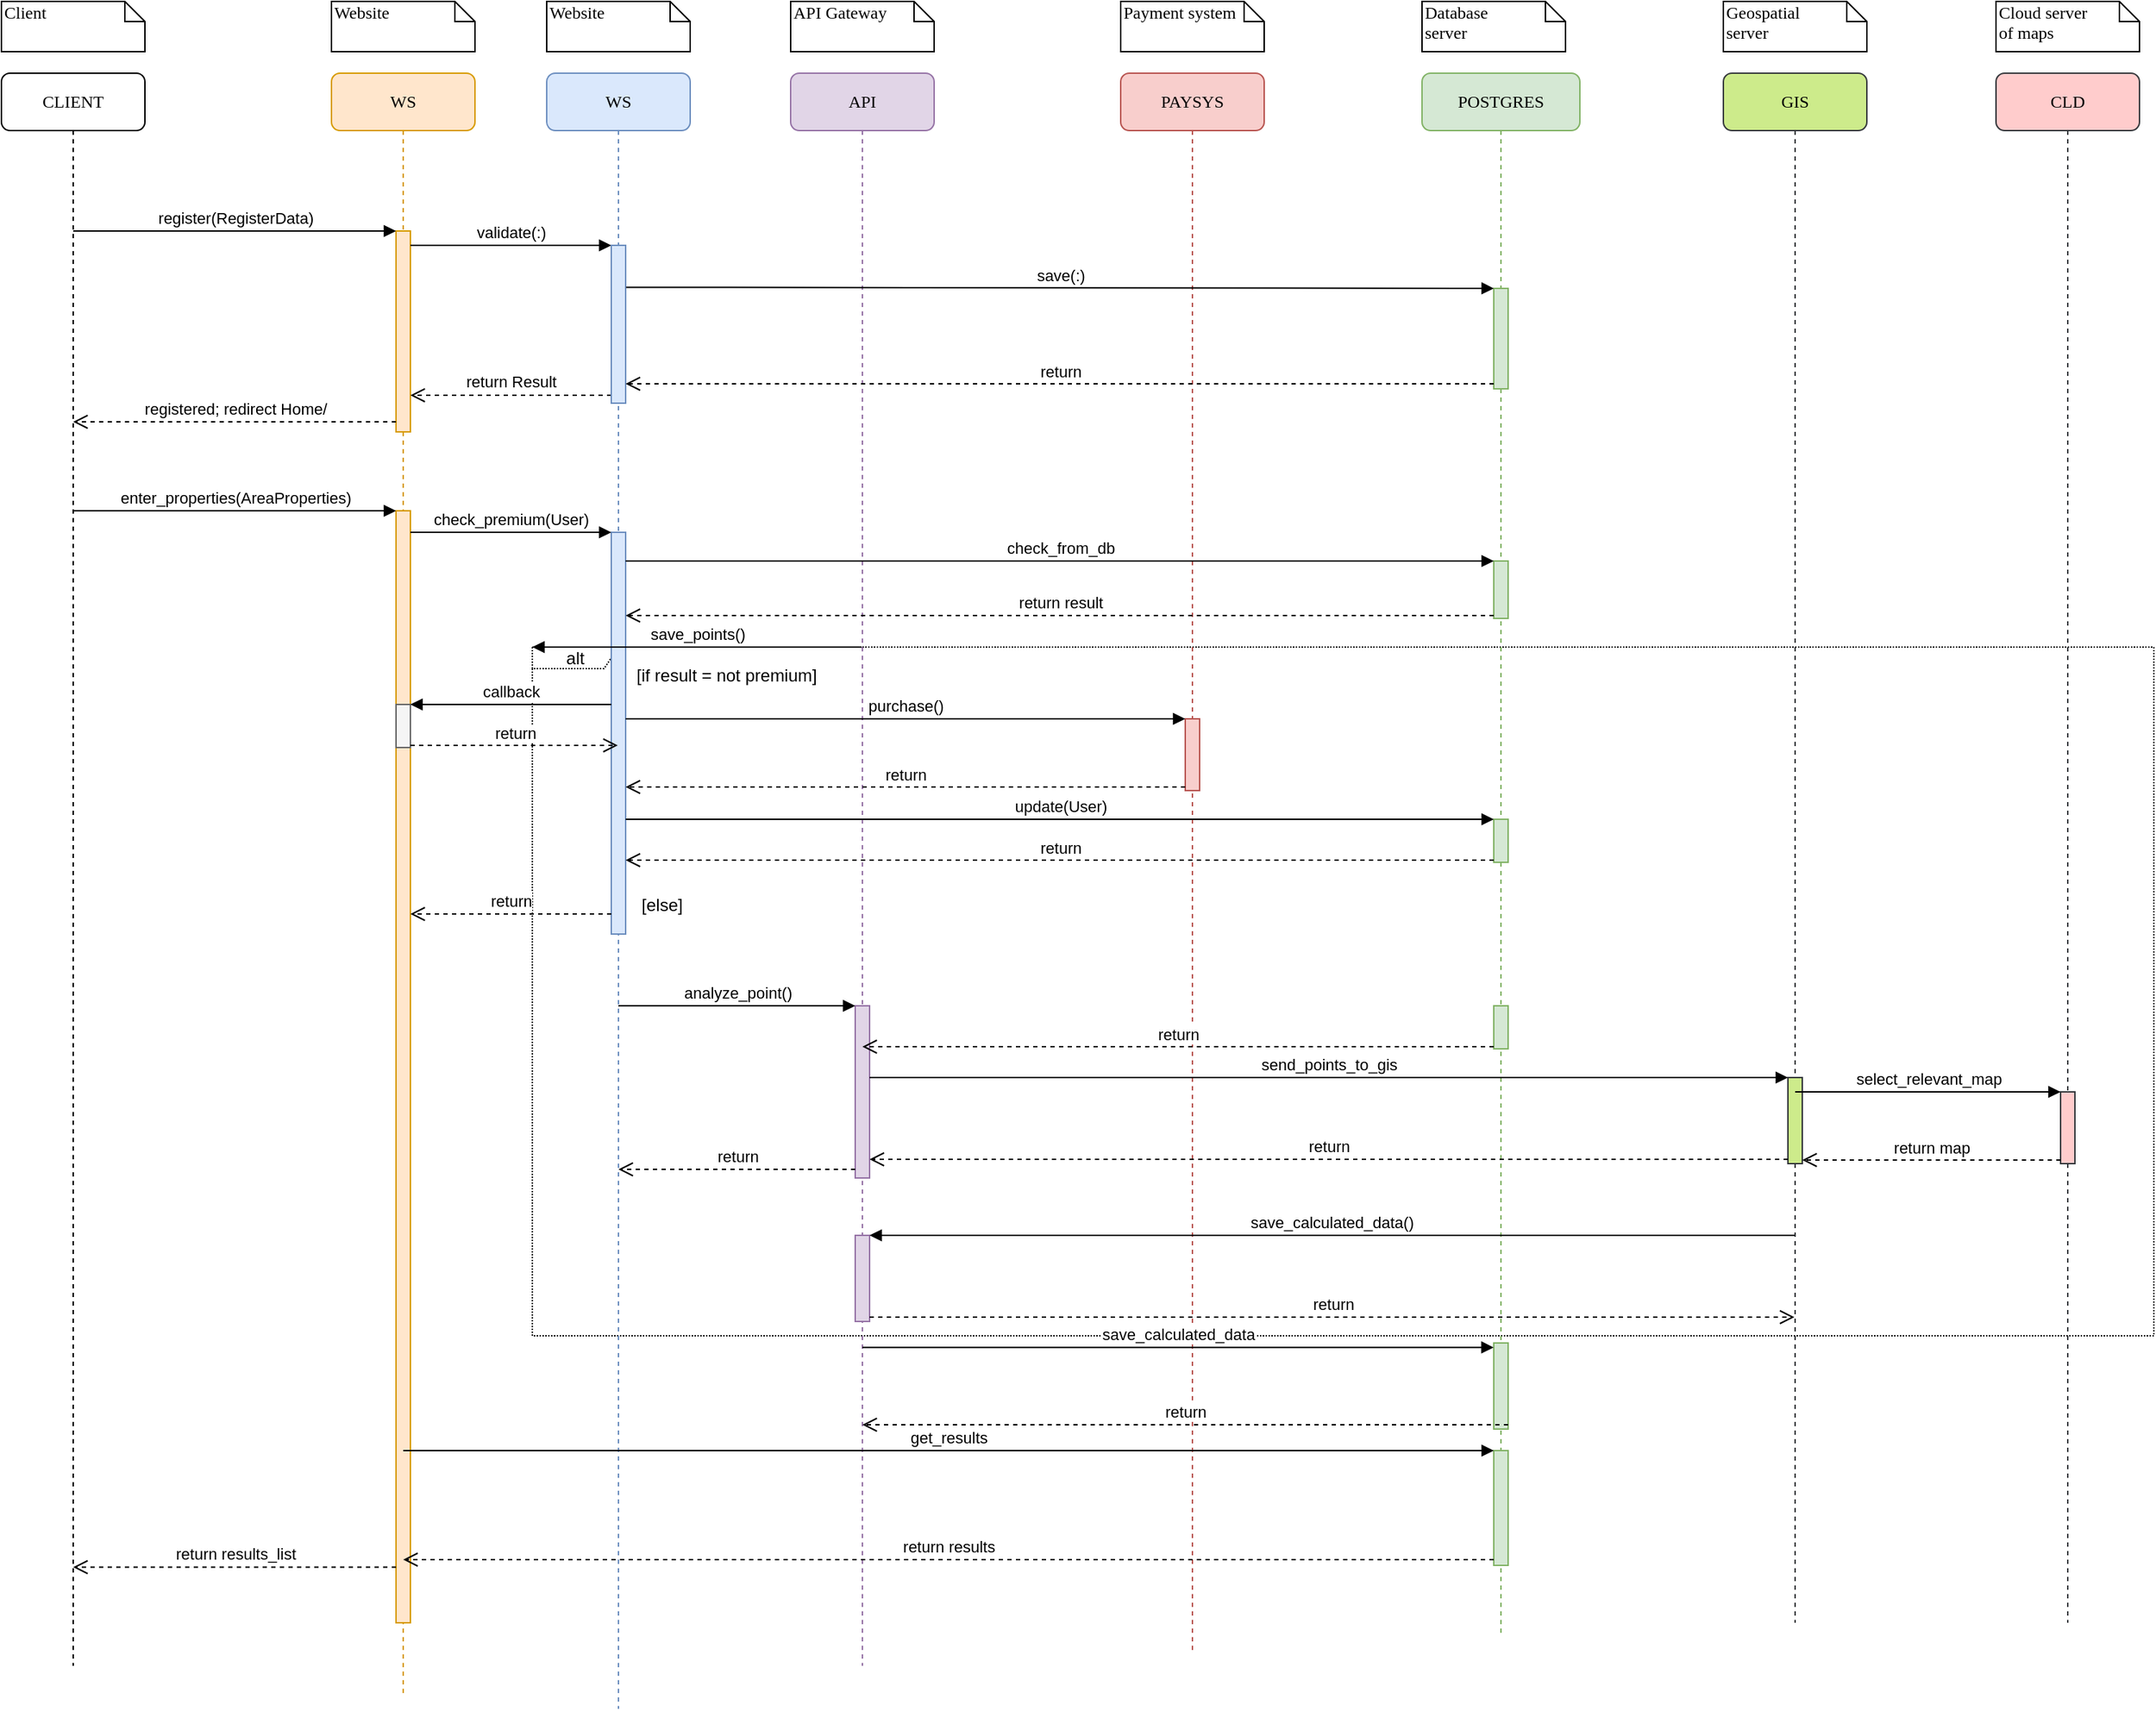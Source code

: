 <mxfile version="13.1.14" type="github">
  <diagram name="Page-1" id="13e1069c-82ec-6db2-03f1-153e76fe0fe0">
    <mxGraphModel dx="3580" dy="1160" grid="1" gridSize="10" guides="1" tooltips="1" connect="1" arrows="1" fold="1" page="1" pageScale="1" pageWidth="1100" pageHeight="850" background="#ffffff" math="0" shadow="0">
      <root>
        <mxCell id="0" />
        <mxCell id="1" parent="0" />
        <mxCell id="dP9IBsU2OXOMszbP1CLj-30" value="alt" style="shape=umlFrame;whiteSpace=wrap;html=1;width=60;height=15;dashed=1;dashPattern=1 1;" parent="1" vertex="1">
          <mxGeometry x="360" y="480" width="1130" height="480" as="geometry" />
        </mxCell>
        <mxCell id="7baba1c4bc27f4b0-2" value="WS" style="shape=umlLifeline;perimeter=lifelinePerimeter;whiteSpace=wrap;html=1;container=1;collapsible=0;recursiveResize=0;outlineConnect=0;rounded=1;shadow=0;comic=0;labelBackgroundColor=none;strokeWidth=1;fontFamily=Verdana;fontSize=12;align=center;fillColor=#ffe6cc;strokeColor=#d79b00;" parent="1" vertex="1">
          <mxGeometry x="220" y="80" width="100" height="1130" as="geometry" />
        </mxCell>
        <mxCell id="dP9IBsU2OXOMszbP1CLj-15" value="" style="html=1;points=[];perimeter=orthogonalPerimeter;fillColor=#ffe6cc;strokeColor=#d79b00;" parent="7baba1c4bc27f4b0-2" vertex="1">
          <mxGeometry x="45" y="305" width="10" height="775" as="geometry" />
        </mxCell>
        <mxCell id="dP9IBsU2OXOMszbP1CLj-32" value="" style="html=1;points=[];perimeter=orthogonalPerimeter;fillColor=#f5f5f5;strokeColor=#666666;fontColor=#333333;" parent="7baba1c4bc27f4b0-2" vertex="1">
          <mxGeometry x="45" y="440" width="10" height="30" as="geometry" />
        </mxCell>
        <mxCell id="7baba1c4bc27f4b0-3" value="API" style="shape=umlLifeline;perimeter=lifelinePerimeter;whiteSpace=wrap;html=1;container=1;collapsible=0;recursiveResize=0;outlineConnect=0;rounded=1;shadow=0;comic=0;labelBackgroundColor=none;strokeWidth=1;fontFamily=Verdana;fontSize=12;align=center;fillColor=#e1d5e7;strokeColor=#9673a6;" parent="1" vertex="1">
          <mxGeometry x="540" y="80" width="100" height="1110" as="geometry" />
        </mxCell>
        <mxCell id="dP9IBsU2OXOMszbP1CLj-36" value="" style="html=1;points=[];perimeter=orthogonalPerimeter;fillColor=#e1d5e7;strokeColor=#9673a6;" parent="7baba1c4bc27f4b0-3" vertex="1">
          <mxGeometry x="45" y="650" width="10" height="120" as="geometry" />
        </mxCell>
        <mxCell id="dP9IBsU2OXOMszbP1CLj-51" value="" style="html=1;points=[];perimeter=orthogonalPerimeter;fillColor=#e1d5e7;strokeColor=#9673a6;" parent="7baba1c4bc27f4b0-3" vertex="1">
          <mxGeometry x="45" y="810" width="10" height="60" as="geometry" />
        </mxCell>
        <mxCell id="7baba1c4bc27f4b0-4" value="PAYSYS" style="shape=umlLifeline;perimeter=lifelinePerimeter;whiteSpace=wrap;html=1;container=1;collapsible=0;recursiveResize=0;outlineConnect=0;rounded=1;shadow=0;comic=0;labelBackgroundColor=none;strokeWidth=1;fontFamily=Verdana;fontSize=12;align=center;fillColor=#f8cecc;strokeColor=#b85450;" parent="1" vertex="1">
          <mxGeometry x="770" y="80" width="100" height="1100" as="geometry" />
        </mxCell>
        <mxCell id="dP9IBsU2OXOMszbP1CLj-24" value="" style="html=1;points=[];perimeter=orthogonalPerimeter;fillColor=#f8cecc;strokeColor=#b85450;" parent="7baba1c4bc27f4b0-4" vertex="1">
          <mxGeometry x="45" y="450" width="10" height="50" as="geometry" />
        </mxCell>
        <mxCell id="7baba1c4bc27f4b0-5" value="POSTGRES" style="shape=umlLifeline;perimeter=lifelinePerimeter;whiteSpace=wrap;html=1;container=1;collapsible=0;recursiveResize=0;outlineConnect=0;rounded=1;shadow=0;comic=0;labelBackgroundColor=none;strokeWidth=1;fontFamily=Verdana;fontSize=12;align=center;fillColor=#d5e8d4;strokeColor=#82b366;" parent="1" vertex="1">
          <mxGeometry x="980" y="80" width="110" height="1090" as="geometry" />
        </mxCell>
        <mxCell id="dP9IBsU2OXOMszbP1CLj-14" value="" style="html=1;points=[];perimeter=orthogonalPerimeter;fillColor=#d5e8d4;strokeColor=#82b366;" parent="7baba1c4bc27f4b0-5" vertex="1">
          <mxGeometry x="50" y="150" width="10" height="70" as="geometry" />
        </mxCell>
        <mxCell id="dP9IBsU2OXOMszbP1CLj-27" value="" style="html=1;points=[];perimeter=orthogonalPerimeter;fillColor=#d5e8d4;strokeColor=#82b366;" parent="7baba1c4bc27f4b0-5" vertex="1">
          <mxGeometry x="50" y="340" width="10" height="40" as="geometry" />
        </mxCell>
        <mxCell id="dP9IBsU2OXOMszbP1CLj-21" value="" style="html=1;points=[];perimeter=orthogonalPerimeter;fillColor=#d5e8d4;strokeColor=#82b366;" parent="7baba1c4bc27f4b0-5" vertex="1">
          <mxGeometry x="50" y="520" width="10" height="30" as="geometry" />
        </mxCell>
        <mxCell id="dP9IBsU2OXOMszbP1CLj-39" value="" style="html=1;points=[];perimeter=orthogonalPerimeter;fillColor=#d5e8d4;strokeColor=#82b366;" parent="7baba1c4bc27f4b0-5" vertex="1">
          <mxGeometry x="50" y="650" width="10" height="30" as="geometry" />
        </mxCell>
        <mxCell id="dP9IBsU2OXOMszbP1CLj-56" value="" style="html=1;points=[];perimeter=orthogonalPerimeter;fillColor=#d5e8d4;strokeColor=#82b366;" parent="7baba1c4bc27f4b0-5" vertex="1">
          <mxGeometry x="50" y="885" width="10" height="60" as="geometry" />
        </mxCell>
        <mxCell id="dP9IBsU2OXOMszbP1CLj-61" value="" style="html=1;points=[];perimeter=orthogonalPerimeter;fillColor=#d5e8d4;strokeColor=#82b366;" parent="7baba1c4bc27f4b0-5" vertex="1">
          <mxGeometry x="50" y="960" width="10" height="80" as="geometry" />
        </mxCell>
        <mxCell id="7baba1c4bc27f4b0-6" value="GIS" style="shape=umlLifeline;perimeter=lifelinePerimeter;whiteSpace=wrap;html=1;container=1;collapsible=0;recursiveResize=0;outlineConnect=0;rounded=1;shadow=0;comic=0;labelBackgroundColor=none;strokeWidth=1;fontFamily=Verdana;fontSize=12;align=center;fillColor=#cdeb8b;strokeColor=#36393d;" parent="1" vertex="1">
          <mxGeometry x="1190" y="80" width="100" height="1080" as="geometry" />
        </mxCell>
        <mxCell id="dP9IBsU2OXOMszbP1CLj-42" value="" style="html=1;points=[];perimeter=orthogonalPerimeter;fillColor=#cdeb8b;strokeColor=#36393d;" parent="7baba1c4bc27f4b0-6" vertex="1">
          <mxGeometry x="45" y="700" width="10" height="60" as="geometry" />
        </mxCell>
        <mxCell id="7baba1c4bc27f4b0-7" value="CLD" style="shape=umlLifeline;perimeter=lifelinePerimeter;whiteSpace=wrap;html=1;container=1;collapsible=0;recursiveResize=0;outlineConnect=0;rounded=1;shadow=0;comic=0;labelBackgroundColor=none;strokeWidth=1;fontFamily=Verdana;fontSize=12;align=center;fillColor=#ffcccc;strokeColor=#36393d;" parent="1" vertex="1">
          <mxGeometry x="1380" y="80" width="100" height="1080" as="geometry" />
        </mxCell>
        <mxCell id="dP9IBsU2OXOMszbP1CLj-45" value="" style="html=1;points=[];perimeter=orthogonalPerimeter;fillColor=#ffcccc;strokeColor=#36393d;" parent="7baba1c4bc27f4b0-7" vertex="1">
          <mxGeometry x="45" y="710" width="10" height="50" as="geometry" />
        </mxCell>
        <mxCell id="7baba1c4bc27f4b0-8" value="CLIENT" style="shape=umlLifeline;perimeter=lifelinePerimeter;whiteSpace=wrap;html=1;container=1;collapsible=0;recursiveResize=0;outlineConnect=0;rounded=1;shadow=0;comic=0;labelBackgroundColor=none;strokeWidth=1;fontFamily=Verdana;fontSize=12;align=center;" parent="1" vertex="1">
          <mxGeometry x="-10" y="80" width="100" height="1110" as="geometry" />
        </mxCell>
        <mxCell id="7baba1c4bc27f4b0-40" value="Client" style="shape=note;whiteSpace=wrap;html=1;size=14;verticalAlign=top;align=left;spacingTop=-6;rounded=0;shadow=0;comic=0;labelBackgroundColor=none;strokeWidth=1;fontFamily=Verdana;fontSize=12" parent="1" vertex="1">
          <mxGeometry x="-10" y="30" width="100" height="35" as="geometry" />
        </mxCell>
        <mxCell id="7baba1c4bc27f4b0-41" value="Website " style="shape=note;whiteSpace=wrap;html=1;size=14;verticalAlign=top;align=left;spacingTop=-6;rounded=0;shadow=0;comic=0;labelBackgroundColor=none;strokeWidth=1;fontFamily=Verdana;fontSize=12" parent="1" vertex="1">
          <mxGeometry x="220" y="30" width="100" height="35" as="geometry" />
        </mxCell>
        <mxCell id="7baba1c4bc27f4b0-42" value="API Gateway" style="shape=note;whiteSpace=wrap;html=1;size=14;verticalAlign=top;align=left;spacingTop=-6;rounded=0;shadow=0;comic=0;labelBackgroundColor=none;strokeWidth=1;fontFamily=Verdana;fontSize=12" parent="1" vertex="1">
          <mxGeometry x="540" y="30" width="100" height="35" as="geometry" />
        </mxCell>
        <mxCell id="7baba1c4bc27f4b0-43" value="Payment system" style="shape=note;whiteSpace=wrap;html=1;size=14;verticalAlign=top;align=left;spacingTop=-6;rounded=0;shadow=0;comic=0;labelBackgroundColor=none;strokeWidth=1;fontFamily=Verdana;fontSize=12" parent="1" vertex="1">
          <mxGeometry x="770" y="30" width="100" height="35" as="geometry" />
        </mxCell>
        <mxCell id="7baba1c4bc27f4b0-44" value="&lt;div&gt;Database&lt;/div&gt;&lt;div&gt; server&lt;/div&gt;" style="shape=note;whiteSpace=wrap;html=1;size=14;verticalAlign=top;align=left;spacingTop=-6;rounded=0;shadow=0;comic=0;labelBackgroundColor=none;strokeWidth=1;fontFamily=Verdana;fontSize=12" parent="1" vertex="1">
          <mxGeometry x="980" y="30" width="100" height="35" as="geometry" />
        </mxCell>
        <mxCell id="7baba1c4bc27f4b0-45" value="&lt;div&gt;Geospatial&lt;/div&gt;&lt;div&gt;server&lt;br&gt;&lt;/div&gt;" style="shape=note;whiteSpace=wrap;html=1;size=14;verticalAlign=top;align=left;spacingTop=-6;rounded=0;shadow=0;comic=0;labelBackgroundColor=none;strokeWidth=1;fontFamily=Verdana;fontSize=12" parent="1" vertex="1">
          <mxGeometry x="1190" y="30" width="100" height="35" as="geometry" />
        </mxCell>
        <mxCell id="7baba1c4bc27f4b0-46" value="&lt;div&gt;Cloud server&lt;/div&gt;&lt;div&gt;of maps&lt;br&gt;&lt;/div&gt;" style="shape=note;whiteSpace=wrap;html=1;size=14;verticalAlign=top;align=left;spacingTop=-6;rounded=0;shadow=0;comic=0;labelBackgroundColor=none;strokeWidth=1;fontFamily=Verdana;fontSize=12" parent="1" vertex="1">
          <mxGeometry x="1380" y="30" width="100" height="35" as="geometry" />
        </mxCell>
        <mxCell id="dP9IBsU2OXOMszbP1CLj-3" value="" style="html=1;points=[];perimeter=orthogonalPerimeter;fillColor=#ffe6cc;strokeColor=#d79b00;" parent="1" vertex="1">
          <mxGeometry x="265" y="190" width="10" height="140" as="geometry" />
        </mxCell>
        <mxCell id="dP9IBsU2OXOMszbP1CLj-4" value="register(RegisterData)" style="html=1;verticalAlign=bottom;endArrow=block;entryX=0;entryY=0;" parent="1" source="7baba1c4bc27f4b0-8" target="dP9IBsU2OXOMszbP1CLj-3" edge="1">
          <mxGeometry relative="1" as="geometry">
            <mxPoint x="380" y="140" as="sourcePoint" />
          </mxGeometry>
        </mxCell>
        <mxCell id="dP9IBsU2OXOMszbP1CLj-5" value="registered; redirect Home/" style="html=1;verticalAlign=bottom;endArrow=open;dashed=1;endSize=8;exitX=0;exitY=0.95;" parent="1" source="dP9IBsU2OXOMszbP1CLj-3" target="7baba1c4bc27f4b0-8" edge="1">
          <mxGeometry relative="1" as="geometry">
            <mxPoint x="380" y="216" as="targetPoint" />
          </mxGeometry>
        </mxCell>
        <mxCell id="dP9IBsU2OXOMszbP1CLj-7" value="validate(:)" style="html=1;verticalAlign=bottom;endArrow=block;entryX=0;entryY=0;" parent="1" source="dP9IBsU2OXOMszbP1CLj-3" target="dP9IBsU2OXOMszbP1CLj-6" edge="1">
          <mxGeometry relative="1" as="geometry">
            <mxPoint x="340" y="270" as="sourcePoint" />
          </mxGeometry>
        </mxCell>
        <mxCell id="dP9IBsU2OXOMszbP1CLj-8" value="return Result" style="html=1;verticalAlign=bottom;endArrow=open;dashed=1;endSize=8;exitX=0;exitY=0.95;" parent="1" source="dP9IBsU2OXOMszbP1CLj-6" target="dP9IBsU2OXOMszbP1CLj-3" edge="1">
          <mxGeometry relative="1" as="geometry">
            <mxPoint x="840" y="266" as="targetPoint" />
          </mxGeometry>
        </mxCell>
        <mxCell id="dP9IBsU2OXOMszbP1CLj-9" value="WS" style="shape=umlLifeline;perimeter=lifelinePerimeter;whiteSpace=wrap;html=1;container=1;collapsible=0;recursiveResize=0;outlineConnect=0;rounded=1;shadow=0;comic=0;labelBackgroundColor=none;strokeWidth=1;fontFamily=Verdana;fontSize=12;align=center;fillColor=#dae8fc;strokeColor=#6c8ebf;" parent="1" vertex="1">
          <mxGeometry x="370" y="80" width="100" height="1140" as="geometry" />
        </mxCell>
        <mxCell id="dP9IBsU2OXOMszbP1CLj-6" value="" style="html=1;points=[];perimeter=orthogonalPerimeter;fillColor=#dae8fc;strokeColor=#6c8ebf;" parent="dP9IBsU2OXOMszbP1CLj-9" vertex="1">
          <mxGeometry x="45" y="120" width="10" height="110" as="geometry" />
        </mxCell>
        <mxCell id="dP9IBsU2OXOMszbP1CLj-18" value="" style="html=1;points=[];perimeter=orthogonalPerimeter;fillColor=#dae8fc;strokeColor=#6c8ebf;" parent="dP9IBsU2OXOMszbP1CLj-9" vertex="1">
          <mxGeometry x="45" y="320" width="10" height="280" as="geometry" />
        </mxCell>
        <mxCell id="dP9IBsU2OXOMszbP1CLj-31" value="[if result = not premium]" style="text;html=1;align=center;verticalAlign=middle;resizable=0;points=[];autosize=1;" parent="dP9IBsU2OXOMszbP1CLj-9" vertex="1">
          <mxGeometry x="55" y="410" width="140" height="20" as="geometry" />
        </mxCell>
        <mxCell id="dP9IBsU2OXOMszbP1CLj-10" value="Website " style="shape=note;whiteSpace=wrap;html=1;size=14;verticalAlign=top;align=left;spacingTop=-6;rounded=0;shadow=0;comic=0;labelBackgroundColor=none;strokeWidth=1;fontFamily=Verdana;fontSize=12" parent="1" vertex="1">
          <mxGeometry x="370" y="30" width="100" height="35" as="geometry" />
        </mxCell>
        <mxCell id="dP9IBsU2OXOMszbP1CLj-12" value="save(:)" style="html=1;verticalAlign=bottom;endArrow=block;entryX=0;entryY=0;exitX=1.034;exitY=0.28;exitDx=0;exitDy=0;exitPerimeter=0;" parent="1" target="dP9IBsU2OXOMszbP1CLj-14" edge="1">
          <mxGeometry relative="1" as="geometry">
            <mxPoint x="425.34" y="229.2" as="sourcePoint" />
          </mxGeometry>
        </mxCell>
        <mxCell id="dP9IBsU2OXOMszbP1CLj-13" value="return" style="html=1;verticalAlign=bottom;endArrow=open;dashed=1;endSize=8;exitX=0;exitY=0.95;" parent="1" source="dP9IBsU2OXOMszbP1CLj-14" edge="1">
          <mxGeometry relative="1" as="geometry">
            <mxPoint x="425" y="296.5" as="targetPoint" />
          </mxGeometry>
        </mxCell>
        <mxCell id="dP9IBsU2OXOMszbP1CLj-16" value="enter_properties(AreaProperties)" style="html=1;verticalAlign=bottom;endArrow=block;entryX=0;entryY=0;" parent="1" source="7baba1c4bc27f4b0-8" target="dP9IBsU2OXOMszbP1CLj-15" edge="1">
          <mxGeometry relative="1" as="geometry">
            <mxPoint x="400" y="330" as="sourcePoint" />
          </mxGeometry>
        </mxCell>
        <mxCell id="dP9IBsU2OXOMszbP1CLj-17" value="return results_list" style="html=1;verticalAlign=bottom;endArrow=open;dashed=1;endSize=8;exitX=0;exitY=0.95;" parent="1" source="dP9IBsU2OXOMszbP1CLj-15" target="7baba1c4bc27f4b0-8" edge="1">
          <mxGeometry relative="1" as="geometry">
            <mxPoint x="400" y="406" as="targetPoint" />
          </mxGeometry>
        </mxCell>
        <mxCell id="dP9IBsU2OXOMszbP1CLj-19" value="check_premium(User)" style="html=1;verticalAlign=bottom;endArrow=block;entryX=0;entryY=0;" parent="1" source="dP9IBsU2OXOMszbP1CLj-15" target="dP9IBsU2OXOMszbP1CLj-18" edge="1">
          <mxGeometry relative="1" as="geometry">
            <mxPoint x="345" y="385" as="sourcePoint" />
          </mxGeometry>
        </mxCell>
        <mxCell id="dP9IBsU2OXOMszbP1CLj-20" value="return" style="html=1;verticalAlign=bottom;endArrow=open;dashed=1;endSize=8;exitX=0;exitY=0.95;" parent="1" source="dP9IBsU2OXOMszbP1CLj-18" target="dP9IBsU2OXOMszbP1CLj-15" edge="1">
          <mxGeometry relative="1" as="geometry">
            <mxPoint x="270" y="461" as="targetPoint" />
          </mxGeometry>
        </mxCell>
        <mxCell id="dP9IBsU2OXOMszbP1CLj-22" value="update(User)" style="html=1;verticalAlign=bottom;endArrow=block;entryX=0;entryY=0;" parent="1" source="dP9IBsU2OXOMszbP1CLj-18" target="dP9IBsU2OXOMszbP1CLj-21" edge="1">
          <mxGeometry relative="1" as="geometry">
            <mxPoint x="345" y="620" as="sourcePoint" />
          </mxGeometry>
        </mxCell>
        <mxCell id="dP9IBsU2OXOMszbP1CLj-23" value="return" style="html=1;verticalAlign=bottom;endArrow=open;dashed=1;endSize=8;exitX=0;exitY=0.95;" parent="1" source="dP9IBsU2OXOMszbP1CLj-21" target="dP9IBsU2OXOMszbP1CLj-18" edge="1">
          <mxGeometry relative="1" as="geometry">
            <mxPoint x="340" y="706" as="targetPoint" />
          </mxGeometry>
        </mxCell>
        <mxCell id="dP9IBsU2OXOMszbP1CLj-28" value="check_from_db" style="html=1;verticalAlign=bottom;endArrow=block;entryX=0;entryY=0;" parent="1" source="dP9IBsU2OXOMszbP1CLj-18" target="dP9IBsU2OXOMszbP1CLj-27" edge="1">
          <mxGeometry relative="1" as="geometry">
            <mxPoint x="955" y="385" as="sourcePoint" />
          </mxGeometry>
        </mxCell>
        <mxCell id="dP9IBsU2OXOMszbP1CLj-29" value="return result" style="html=1;verticalAlign=bottom;endArrow=open;dashed=1;endSize=8;exitX=0;exitY=0.95;" parent="1" source="dP9IBsU2OXOMszbP1CLj-27" target="dP9IBsU2OXOMszbP1CLj-18" edge="1">
          <mxGeometry relative="1" as="geometry">
            <mxPoint x="955" y="461" as="targetPoint" />
          </mxGeometry>
        </mxCell>
        <mxCell id="dP9IBsU2OXOMszbP1CLj-25" value="purchase()" style="html=1;verticalAlign=bottom;endArrow=block;entryX=0;entryY=0;" parent="1" source="dP9IBsU2OXOMszbP1CLj-18" target="dP9IBsU2OXOMszbP1CLj-24" edge="1">
          <mxGeometry relative="1" as="geometry">
            <mxPoint x="745" y="510" as="sourcePoint" />
          </mxGeometry>
        </mxCell>
        <mxCell id="dP9IBsU2OXOMszbP1CLj-26" value="return" style="html=1;verticalAlign=bottom;endArrow=open;dashed=1;endSize=8;exitX=0;exitY=0.95;" parent="1" source="dP9IBsU2OXOMszbP1CLj-24" target="dP9IBsU2OXOMszbP1CLj-18" edge="1">
          <mxGeometry relative="1" as="geometry">
            <mxPoint x="430" y="596" as="targetPoint" />
          </mxGeometry>
        </mxCell>
        <mxCell id="dP9IBsU2OXOMszbP1CLj-33" value="callback" style="html=1;verticalAlign=bottom;endArrow=block;entryX=1;entryY=0;" parent="1" source="dP9IBsU2OXOMszbP1CLj-18" target="dP9IBsU2OXOMszbP1CLj-32" edge="1">
          <mxGeometry relative="1" as="geometry">
            <mxPoint x="335" y="520" as="sourcePoint" />
          </mxGeometry>
        </mxCell>
        <mxCell id="dP9IBsU2OXOMszbP1CLj-34" value="return" style="html=1;verticalAlign=bottom;endArrow=open;dashed=1;endSize=8;exitX=1;exitY=0.95;" parent="1" source="dP9IBsU2OXOMszbP1CLj-32" target="dP9IBsU2OXOMszbP1CLj-9" edge="1">
          <mxGeometry relative="1" as="geometry">
            <mxPoint x="335" y="577" as="targetPoint" />
          </mxGeometry>
        </mxCell>
        <mxCell id="dP9IBsU2OXOMszbP1CLj-35" value="[else]" style="text;html=1;align=center;verticalAlign=middle;resizable=0;points=[];autosize=1;" parent="1" vertex="1">
          <mxGeometry x="430" y="650" width="40" height="20" as="geometry" />
        </mxCell>
        <mxCell id="dP9IBsU2OXOMszbP1CLj-37" value="analyze_point()" style="html=1;verticalAlign=bottom;endArrow=block;entryX=0;entryY=0;" parent="1" source="dP9IBsU2OXOMszbP1CLj-9" target="dP9IBsU2OXOMszbP1CLj-36" edge="1">
          <mxGeometry relative="1" as="geometry">
            <mxPoint x="515" y="730" as="sourcePoint" />
          </mxGeometry>
        </mxCell>
        <mxCell id="dP9IBsU2OXOMszbP1CLj-38" value="return" style="html=1;verticalAlign=bottom;endArrow=open;dashed=1;endSize=8;exitX=0;exitY=0.95;" parent="1" source="dP9IBsU2OXOMszbP1CLj-36" target="dP9IBsU2OXOMszbP1CLj-9" edge="1">
          <mxGeometry relative="1" as="geometry">
            <mxPoint x="515" y="806" as="targetPoint" />
          </mxGeometry>
        </mxCell>
        <mxCell id="dP9IBsU2OXOMszbP1CLj-41" value="return" style="html=1;verticalAlign=bottom;endArrow=open;dashed=1;endSize=8;exitX=0;exitY=0.95;" parent="1" source="dP9IBsU2OXOMszbP1CLj-39" target="7baba1c4bc27f4b0-3" edge="1">
          <mxGeometry relative="1" as="geometry">
            <mxPoint x="955" y="816" as="targetPoint" />
          </mxGeometry>
        </mxCell>
        <mxCell id="dP9IBsU2OXOMszbP1CLj-43" value="send_points_to_gis" style="html=1;verticalAlign=bottom;endArrow=block;entryX=0;entryY=0;" parent="1" source="dP9IBsU2OXOMszbP1CLj-36" target="dP9IBsU2OXOMszbP1CLj-42" edge="1">
          <mxGeometry relative="1" as="geometry">
            <mxPoint x="1165" y="750" as="sourcePoint" />
          </mxGeometry>
        </mxCell>
        <mxCell id="dP9IBsU2OXOMszbP1CLj-44" value="return" style="html=1;verticalAlign=bottom;endArrow=open;dashed=1;endSize=8;exitX=0;exitY=0.95;" parent="1" source="dP9IBsU2OXOMszbP1CLj-42" target="dP9IBsU2OXOMszbP1CLj-36" edge="1">
          <mxGeometry relative="1" as="geometry">
            <mxPoint x="1165" y="826" as="targetPoint" />
          </mxGeometry>
        </mxCell>
        <mxCell id="dP9IBsU2OXOMszbP1CLj-47" value="return map" style="html=1;verticalAlign=bottom;endArrow=open;dashed=1;endSize=8;exitX=0;exitY=0.95;" parent="1" source="dP9IBsU2OXOMszbP1CLj-45" target="dP9IBsU2OXOMszbP1CLj-42" edge="1">
          <mxGeometry relative="1" as="geometry">
            <mxPoint x="1355" y="856" as="targetPoint" />
          </mxGeometry>
        </mxCell>
        <mxCell id="dP9IBsU2OXOMszbP1CLj-46" value="select_relevant_map" style="html=1;verticalAlign=bottom;endArrow=block;entryX=0;entryY=0;" parent="1" source="7baba1c4bc27f4b0-6" target="dP9IBsU2OXOMszbP1CLj-45" edge="1">
          <mxGeometry relative="1" as="geometry">
            <mxPoint x="1355" y="780" as="sourcePoint" />
          </mxGeometry>
        </mxCell>
        <mxCell id="dP9IBsU2OXOMszbP1CLj-52" value="save_calculated_data()" style="html=1;verticalAlign=bottom;endArrow=block;entryX=1;entryY=0;" parent="1" source="7baba1c4bc27f4b0-6" target="dP9IBsU2OXOMszbP1CLj-51" edge="1">
          <mxGeometry relative="1" as="geometry">
            <mxPoint x="655" y="890" as="sourcePoint" />
          </mxGeometry>
        </mxCell>
        <mxCell id="dP9IBsU2OXOMszbP1CLj-53" value="return" style="html=1;verticalAlign=bottom;endArrow=open;dashed=1;endSize=8;exitX=1;exitY=0.95;" parent="1" source="dP9IBsU2OXOMszbP1CLj-51" target="7baba1c4bc27f4b0-6" edge="1">
          <mxGeometry relative="1" as="geometry">
            <mxPoint x="655" y="947" as="targetPoint" />
          </mxGeometry>
        </mxCell>
        <mxCell id="dP9IBsU2OXOMszbP1CLj-57" value="save_calculated_data" style="html=1;verticalAlign=bottom;endArrow=block;entryX=-0.014;entryY=0.052;entryDx=0;entryDy=0;entryPerimeter=0;" parent="1" source="7baba1c4bc27f4b0-3" target="dP9IBsU2OXOMszbP1CLj-56" edge="1">
          <mxGeometry relative="1" as="geometry">
            <mxPoint x="1190" y="970" as="sourcePoint" />
          </mxGeometry>
        </mxCell>
        <mxCell id="dP9IBsU2OXOMszbP1CLj-58" value="return" style="html=1;verticalAlign=bottom;endArrow=open;dashed=1;endSize=8;exitX=1;exitY=0.95;" parent="1" source="dP9IBsU2OXOMszbP1CLj-56" target="7baba1c4bc27f4b0-3" edge="1">
          <mxGeometry relative="1" as="geometry">
            <mxPoint x="1190" y="1027.0" as="targetPoint" />
          </mxGeometry>
        </mxCell>
        <mxCell id="dP9IBsU2OXOMszbP1CLj-62" value="get_results" style="html=1;verticalAlign=bottom;endArrow=block;entryX=0;entryY=0;" parent="1" source="7baba1c4bc27f4b0-2" target="dP9IBsU2OXOMszbP1CLj-61" edge="1">
          <mxGeometry relative="1" as="geometry">
            <mxPoint x="960" y="1070" as="sourcePoint" />
          </mxGeometry>
        </mxCell>
        <mxCell id="dP9IBsU2OXOMszbP1CLj-63" value="return results" style="html=1;verticalAlign=bottom;endArrow=open;dashed=1;endSize=8;exitX=0;exitY=0.95;" parent="1" source="dP9IBsU2OXOMszbP1CLj-61" target="7baba1c4bc27f4b0-2" edge="1">
          <mxGeometry relative="1" as="geometry">
            <mxPoint x="960" y="1146" as="targetPoint" />
          </mxGeometry>
        </mxCell>
        <mxCell id="kUha-4jpN6rwaAjkyscT-1" value="save_points()" style="html=1;verticalAlign=bottom;endArrow=block;entryX=0;entryY=0;" edge="1" parent="1" source="7baba1c4bc27f4b0-3" target="dP9IBsU2OXOMszbP1CLj-30">
          <mxGeometry relative="1" as="geometry">
            <mxPoint x="588" y="730" as="sourcePoint" />
            <mxPoint x="1030" y="730" as="targetPoint" />
          </mxGeometry>
        </mxCell>
      </root>
    </mxGraphModel>
  </diagram>
</mxfile>

